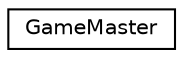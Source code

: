 digraph "Graphical Class Hierarchy"
{
 // LATEX_PDF_SIZE
  edge [fontname="Helvetica",fontsize="10",labelfontname="Helvetica",labelfontsize="10"];
  node [fontname="Helvetica",fontsize="10",shape=record];
  rankdir="LR";
  Node0 [label="GameMaster",height=0.2,width=0.4,color="black", fillcolor="white", style="filled",URL="$classGameMaster.html",tooltip=" "];
}

